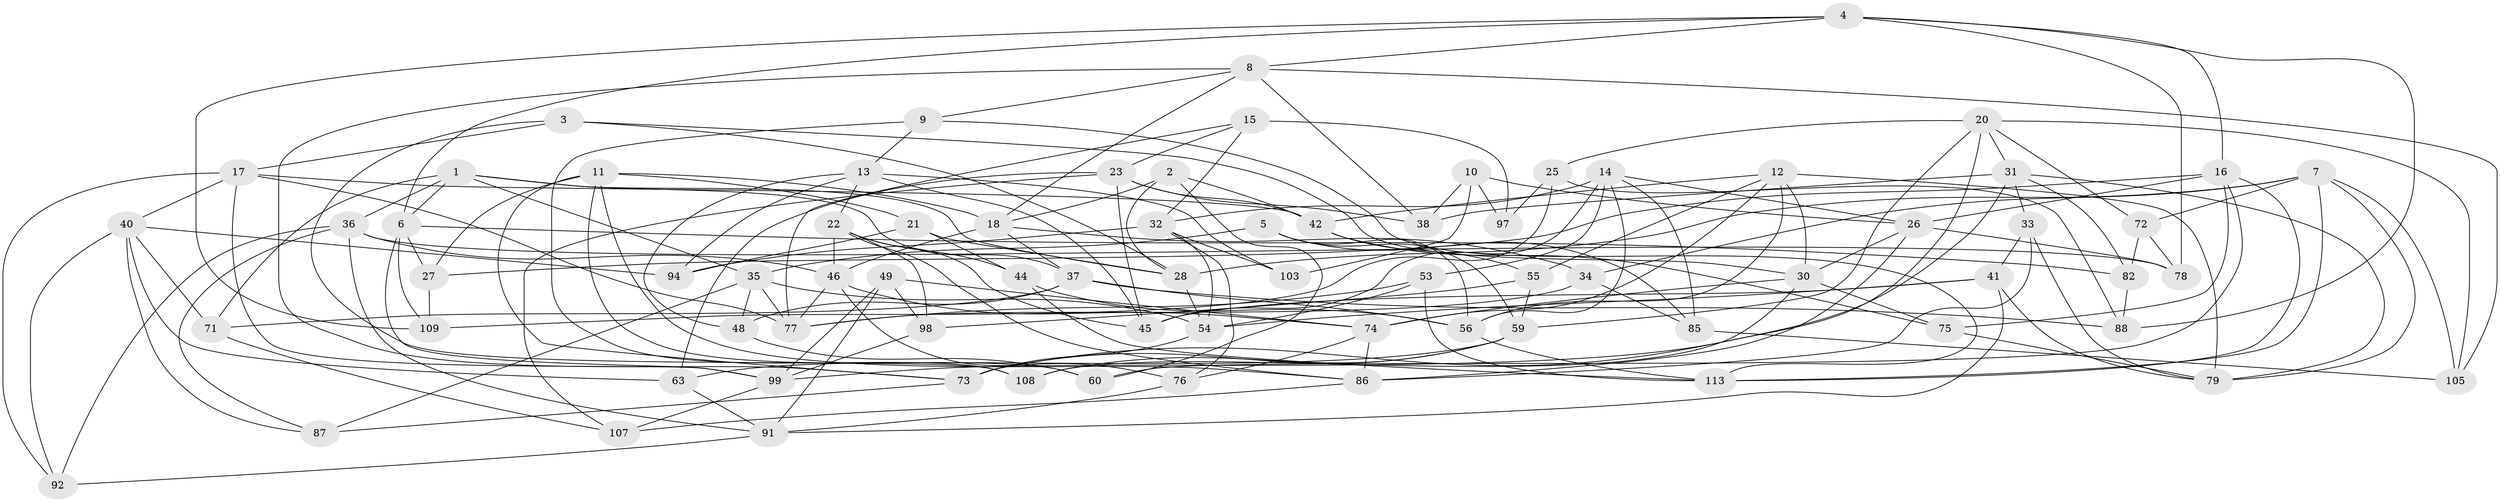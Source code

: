 // original degree distribution, {4: 1.0}
// Generated by graph-tools (version 1.1) at 2025/11/02/27/25 16:11:49]
// undirected, 76 vertices, 189 edges
graph export_dot {
graph [start="1"]
  node [color=gray90,style=filled];
  1 [super="+39"];
  2;
  3;
  4 [super="+52"];
  5;
  6 [super="+114"];
  7 [super="+47"];
  8 [super="+51"];
  9;
  10 [super="+110"];
  11 [super="+90"];
  12 [super="+43"];
  13 [super="+19"];
  14 [super="+68"];
  15;
  16 [super="+24"];
  17 [super="+67"];
  18 [super="+100"];
  20 [super="+95"];
  21;
  22 [super="+81"];
  23 [super="+57"];
  25;
  26 [super="+65"];
  27;
  28 [super="+29"];
  30 [super="+80"];
  31 [super="+111"];
  32 [super="+64"];
  33;
  34;
  35 [super="+70"];
  36 [super="+62"];
  37 [super="+69"];
  38;
  40 [super="+61"];
  41 [super="+58"];
  42 [super="+84"];
  44;
  45 [super="+50"];
  46 [super="+66"];
  48;
  49;
  53;
  54 [super="+102"];
  55;
  56 [super="+106"];
  59 [super="+112"];
  60;
  63;
  71;
  72;
  73 [super="+83"];
  74 [super="+116"];
  75;
  76;
  77 [super="+93"];
  78;
  79 [super="+89"];
  82;
  85;
  86 [super="+96"];
  87;
  88;
  91 [super="+104"];
  92;
  94;
  97;
  98;
  99 [super="+101"];
  103;
  105;
  107;
  108;
  109;
  113 [super="+115"];
  1 -- 71;
  1 -- 37;
  1 -- 35;
  1 -- 36;
  1 -- 28;
  1 -- 6;
  2 -- 42;
  2 -- 18;
  2 -- 60;
  2 -- 28;
  3 -- 108;
  3 -- 28;
  3 -- 17;
  3 -- 30;
  4 -- 8;
  4 -- 16;
  4 -- 88;
  4 -- 109;
  4 -- 78;
  4 -- 6;
  5 -- 85;
  5 -- 56;
  5 -- 59;
  5 -- 35;
  6 -- 27;
  6 -- 99;
  6 -- 82;
  6 -- 109;
  7 -- 79;
  7 -- 113;
  7 -- 72;
  7 -- 105;
  7 -- 34;
  7 -- 28;
  8 -- 38;
  8 -- 105;
  8 -- 9;
  8 -- 73;
  8 -- 18;
  9 -- 108;
  9 -- 13;
  9 -- 113;
  10 -- 103 [weight=2];
  10 -- 38;
  10 -- 97 [weight=2];
  10 -- 26;
  11 -- 21;
  11 -- 27;
  11 -- 60;
  11 -- 86;
  11 -- 18;
  11 -- 73;
  12 -- 30;
  12 -- 74;
  12 -- 42;
  12 -- 55;
  12 -- 79;
  12 -- 56;
  13 -- 94;
  13 -- 48;
  13 -- 103;
  13 -- 45;
  13 -- 22;
  14 -- 85;
  14 -- 26;
  14 -- 32;
  14 -- 45;
  14 -- 53;
  14 -- 56;
  15 -- 97;
  15 -- 77;
  15 -- 32;
  15 -- 23;
  16 -- 113;
  16 -- 27;
  16 -- 75;
  16 -- 60;
  16 -- 26;
  17 -- 92;
  17 -- 40;
  17 -- 42;
  17 -- 99;
  17 -- 77;
  18 -- 34;
  18 -- 46;
  18 -- 37;
  20 -- 25;
  20 -- 72;
  20 -- 105;
  20 -- 59;
  20 -- 31;
  20 -- 73;
  21 -- 94;
  21 -- 44;
  21 -- 28;
  22 -- 44;
  22 -- 45;
  22 -- 86;
  22 -- 98;
  22 -- 46;
  23 -- 45;
  23 -- 63;
  23 -- 42;
  23 -- 107;
  23 -- 38;
  25 -- 88;
  25 -- 109;
  25 -- 97;
  26 -- 78;
  26 -- 30;
  26 -- 86;
  27 -- 109;
  28 -- 54;
  30 -- 108;
  30 -- 75;
  30 -- 74;
  31 -- 82;
  31 -- 38;
  31 -- 33;
  31 -- 99;
  31 -- 79;
  32 -- 94;
  32 -- 76;
  32 -- 103;
  32 -- 54;
  33 -- 79;
  33 -- 86;
  33 -- 41;
  34 -- 77;
  34 -- 85;
  35 -- 54;
  35 -- 48;
  35 -- 87;
  35 -- 77;
  36 -- 87;
  36 -- 78;
  36 -- 91;
  36 -- 92;
  36 -- 46;
  37 -- 48;
  37 -- 71;
  37 -- 88;
  37 -- 56;
  40 -- 71;
  40 -- 94;
  40 -- 92;
  40 -- 87;
  40 -- 63;
  41 -- 91;
  41 -- 45 [weight=2];
  41 -- 79;
  41 -- 54;
  42 -- 55;
  42 -- 75;
  44 -- 56;
  44 -- 113;
  46 -- 77;
  46 -- 76;
  46 -- 74;
  48 -- 60;
  49 -- 74;
  49 -- 98;
  49 -- 99;
  49 -- 91;
  53 -- 113;
  53 -- 54;
  53 -- 77;
  54 -- 73;
  55 -- 59;
  55 -- 98;
  56 -- 113;
  59 -- 108;
  59 -- 63;
  59 -- 73;
  63 -- 91;
  71 -- 107;
  72 -- 78;
  72 -- 82;
  73 -- 87;
  74 -- 86;
  74 -- 76;
  75 -- 79;
  76 -- 91;
  82 -- 88;
  85 -- 105;
  86 -- 107;
  91 -- 92;
  98 -- 99;
  99 -- 107;
}
